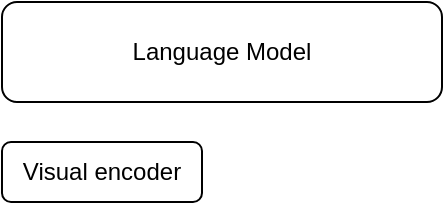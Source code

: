 <mxfile version="24.9.1">
  <diagram name="第 1 页" id="kxdsgJ4xXSdfHhP7iqdU">
    <mxGraphModel dx="823" dy="413" grid="1" gridSize="10" guides="1" tooltips="1" connect="1" arrows="1" fold="1" page="1" pageScale="1" pageWidth="827" pageHeight="1169" math="0" shadow="0">
      <root>
        <mxCell id="0" />
        <mxCell id="1" parent="0" />
        <mxCell id="-y7Y4IlDmgTwKsSBanf7-1" value="Language Model" style="rounded=1;whiteSpace=wrap;html=1;" vertex="1" parent="1">
          <mxGeometry x="210" y="260" width="220" height="50" as="geometry" />
        </mxCell>
        <mxCell id="-y7Y4IlDmgTwKsSBanf7-2" value="Visual encoder" style="rounded=1;whiteSpace=wrap;html=1;" vertex="1" parent="1">
          <mxGeometry x="210" y="330" width="100" height="30" as="geometry" />
        </mxCell>
      </root>
    </mxGraphModel>
  </diagram>
</mxfile>
